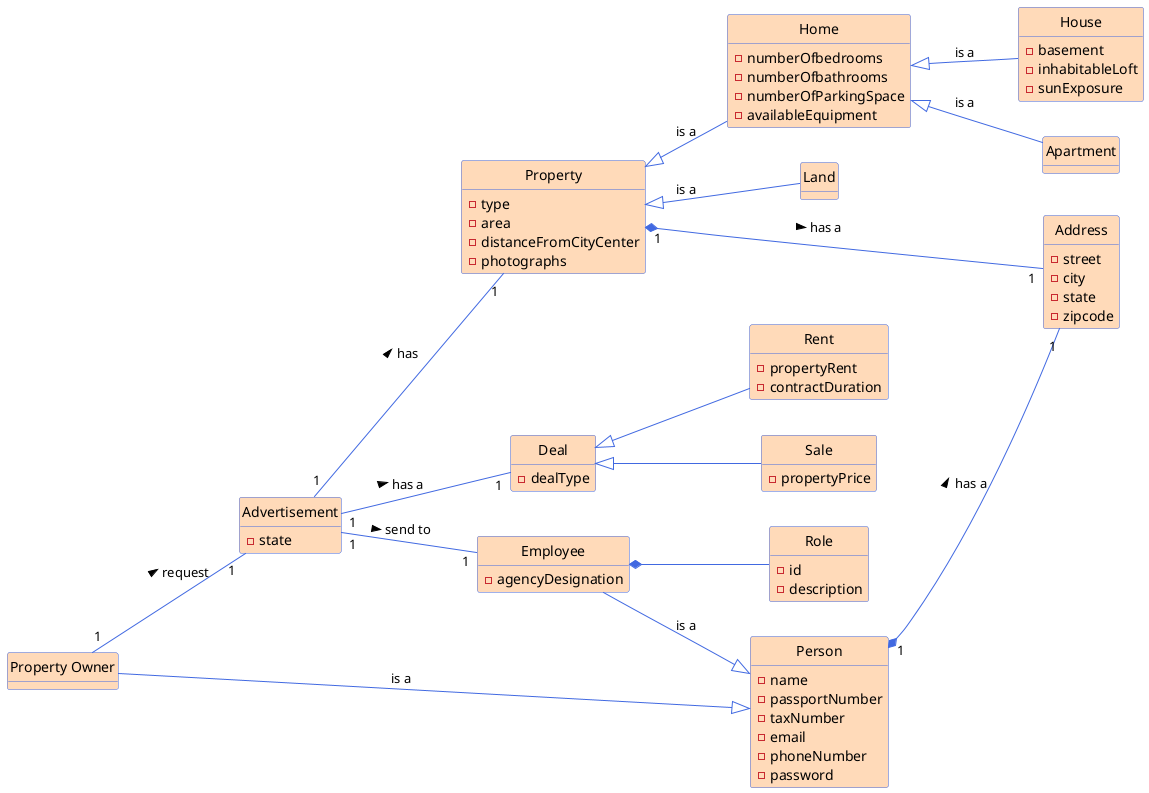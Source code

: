 @startuml
'skinparam monochrome true
skinparam packageStyle rectangle
skinparam shadowing false
'skinparam linetype ortho
left to right direction
'skinparam classAttributeIconSize 0
hide circle
hide methods
'---------File styling---------
skinparam class {
    BackgroundColor PeachPuff
    ArrowColor RoyalBlue
    BorderColor RoyalBlue
}
'------------|Actors|----------------
class Employee{
    -agencyDesignation

}
class Person {
    -name
    -passportNumber
    -taxNumber
    -email
    -phoneNumber
    -password
}
class "Property Owner" as PO {

}
class Property {
    - type
    - area 
    - distanceFromCityCenter
    - photographs

}
class Home {
    - numberOfbedrooms
    - numberOfbathrooms
    - numberOfParkingSpace
    - availableEquipment
}
class Land{

}
class Apartment{

}
class House{
    - basement
    - inhabitableLoft
    - sunExposure
}
class Advertisement{
    - state
}
class Sale{
    -propertyPrice
}
class Rent{
    - propertyRent
    -contractDuration
}
class Deal {
    - dealType
}
class Address {
    - street
    - city 
    - state 
    - zipcode
}
class Role{
    - id
    - description
}
'-------------------connections------------------
'Owner
PO "1" -- "1" Advertisement : request >
Person "1" *-- "1" Address : has a >
PO --|> Person : is a 
'Advertisement
Advertisement "1" -- "1" Deal : has a >
Advertisement "1" -- "1" Property : has >
Advertisement "1" -- "1" Employee : send to >

'Property
Property "1" *-- "1" Address : has a >

'Deal 
Deal <|-- Rent 
Deal <|-- Sale

'--------------------heritage--------------------
.Property <|-- .Land : is a 
.Property <|-- .Home : is a
.Home <|-- .Apartment : is a
.Home <|-- .House : is a

 Employee --|> Person : is a

 Employee *-- Role 



@enduml